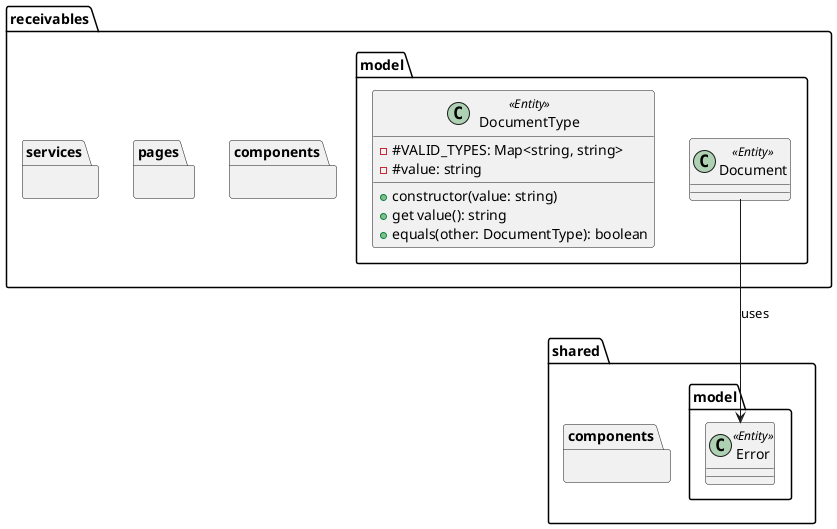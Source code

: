@startuml Discuenta Class Diagram

package "shared" {
   package "components" {

   }

   package "model" {
       class "Error" <<Entity>> {

       }
   }
}

package "receivables" {
    package "components" {

    }

    package "model" {
        class "Document" <<Entity>> {

        }

        class "DocumentType" <<Entity>> {
            - #VALID_TYPES: Map<string, string>
            - #value: string
            + constructor(value: string)
            + get value(): string
            + equals(other: DocumentType): boolean
        }
    }

    package "pages" {

    }

    package "services" {

    }
}

'Relationship
receivables.model.Document --> shared.model.Error : uses
@enduml